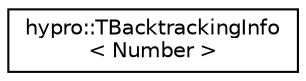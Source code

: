 digraph "Graphical Class Hierarchy"
{
  edge [fontname="Helvetica",fontsize="10",labelfontname="Helvetica",labelfontsize="10"];
  node [fontname="Helvetica",fontsize="10",shape=record];
  rankdir="LR";
  Node1 [label="hypro::TBacktrackingInfo\l\< Number \>",height=0.2,width=0.4,color="black", fillcolor="white", style="filled",URL="$structhypro_1_1TBacktrackingInfo.html",tooltip="Struct holding all currently required information for backtracking. "];
}
